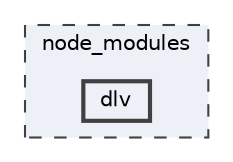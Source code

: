 digraph "node_modules/dlv"
{
 // LATEX_PDF_SIZE
  bgcolor="transparent";
  edge [fontname=Helvetica,fontsize=10,labelfontname=Helvetica,labelfontsize=10];
  node [fontname=Helvetica,fontsize=10,shape=box,height=0.2,width=0.4];
  compound=true
  subgraph clusterdir_acd06b18086a0dd2ae699b1e0b775be8 {
    graph [ bgcolor="#edf0f7", pencolor="grey25", label="node_modules", fontname=Helvetica,fontsize=10 style="filled,dashed", URL="dir_acd06b18086a0dd2ae699b1e0b775be8.html",tooltip=""]
  dir_0e42b27dfd64051946f4d6303f5b3c3b [label="dlv", fillcolor="#edf0f7", color="grey25", style="filled,bold", URL="dir_0e42b27dfd64051946f4d6303f5b3c3b.html",tooltip=""];
  }
}

